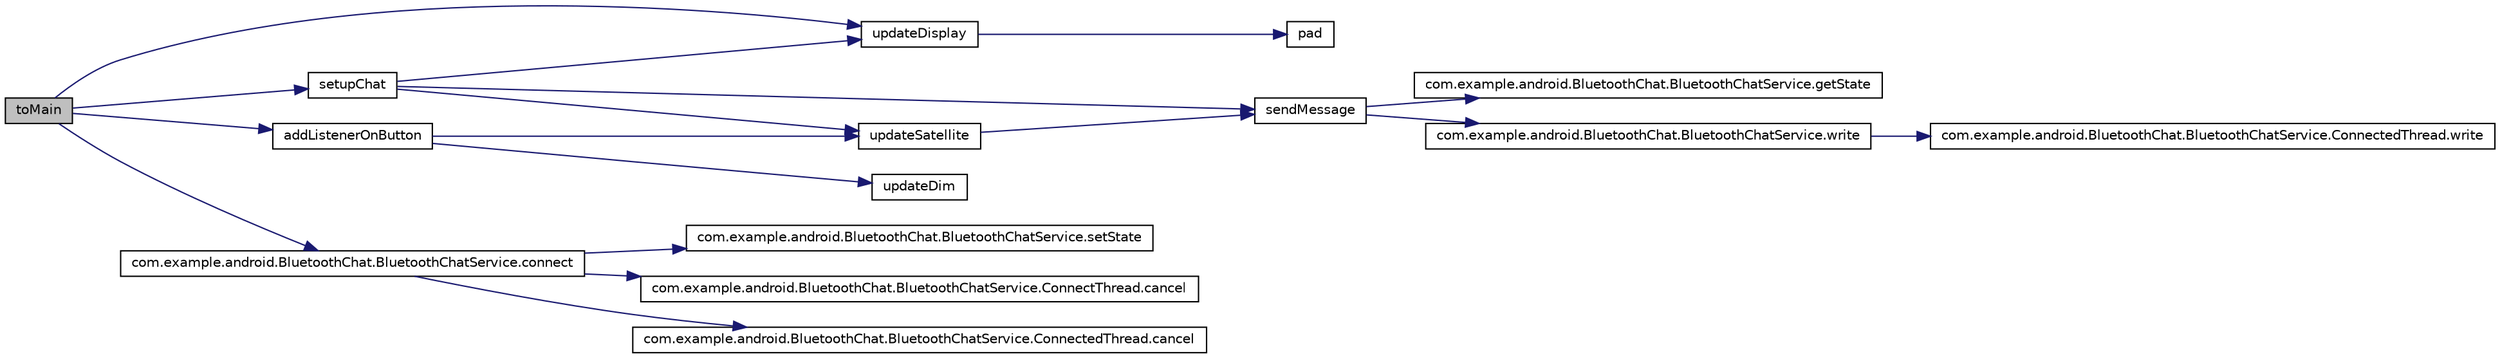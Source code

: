 digraph G
{
  edge [fontname="Helvetica",fontsize="10",labelfontname="Helvetica",labelfontsize="10"];
  node [fontname="Helvetica",fontsize="10",shape=record];
  rankdir="LR";
  Node1 [label="toMain",height=0.2,width=0.4,color="black", fillcolor="grey75", style="filled" fontcolor="black"];
  Node1 -> Node2 [color="midnightblue",fontsize="10",style="solid"];
  Node2 [label="setupChat",height=0.2,width=0.4,color="black", fillcolor="white", style="filled",URL="$classcom_1_1example_1_1android_1_1_bluetooth_chat_1_1_l_a_s_a_r_control.html#a5bb861876066eec2e7de8212bc5312b5"];
  Node2 -> Node3 [color="midnightblue",fontsize="10",style="solid"];
  Node3 [label="sendMessage",height=0.2,width=0.4,color="black", fillcolor="white", style="filled",URL="$classcom_1_1example_1_1android_1_1_bluetooth_chat_1_1_l_a_s_a_r_control.html#a6a8a2004434afabb628a490d0d5273f9"];
  Node3 -> Node4 [color="midnightblue",fontsize="10",style="solid"];
  Node4 [label="com.example.android.BluetoothChat.BluetoothChatService.getState",height=0.2,width=0.4,color="black", fillcolor="white", style="filled",URL="$classcom_1_1example_1_1android_1_1_bluetooth_chat_1_1_bluetooth_chat_service.html#a6a50c2d9aca011bf98c1ef858548b905"];
  Node3 -> Node5 [color="midnightblue",fontsize="10",style="solid"];
  Node5 [label="com.example.android.BluetoothChat.BluetoothChatService.write",height=0.2,width=0.4,color="black", fillcolor="white", style="filled",URL="$classcom_1_1example_1_1android_1_1_bluetooth_chat_1_1_bluetooth_chat_service.html#a8f39f71b4e3de075a0b64236eb5ec876"];
  Node5 -> Node6 [color="midnightblue",fontsize="10",style="solid"];
  Node6 [label="com.example.android.BluetoothChat.BluetoothChatService.ConnectedThread.write",height=0.2,width=0.4,color="black", fillcolor="white", style="filled",URL="$classcom_1_1example_1_1android_1_1_bluetooth_chat_1_1_bluetooth_chat_service_1_1_connected_thread.html#ae29f62e52ac434bc0b80facee55ff1c8"];
  Node2 -> Node7 [color="midnightblue",fontsize="10",style="solid"];
  Node7 [label="updateDisplay",height=0.2,width=0.4,color="black", fillcolor="white", style="filled",URL="$classcom_1_1example_1_1android_1_1_bluetooth_chat_1_1_l_a_s_a_r_control.html#ab7eb3c8c2e8604801ee00f11d3af8c3f"];
  Node7 -> Node8 [color="midnightblue",fontsize="10",style="solid"];
  Node8 [label="pad",height=0.2,width=0.4,color="black", fillcolor="white", style="filled",URL="$classcom_1_1example_1_1android_1_1_bluetooth_chat_1_1_l_a_s_a_r_control.html#ad6e6064f6c7bf4149b827c8882acc43c"];
  Node2 -> Node9 [color="midnightblue",fontsize="10",style="solid"];
  Node9 [label="updateSatellite",height=0.2,width=0.4,color="black", fillcolor="white", style="filled",URL="$classcom_1_1example_1_1android_1_1_bluetooth_chat_1_1_l_a_s_a_r_control.html#ab084bbab05e4d41e495608164e6bd56c"];
  Node9 -> Node3 [color="midnightblue",fontsize="10",style="solid"];
  Node1 -> Node10 [color="midnightblue",fontsize="10",style="solid"];
  Node10 [label="com.example.android.BluetoothChat.BluetoothChatService.connect",height=0.2,width=0.4,color="black", fillcolor="white", style="filled",URL="$classcom_1_1example_1_1android_1_1_bluetooth_chat_1_1_bluetooth_chat_service.html#a210e75ad8ad1a78004ee6fe643acd0aa"];
  Node10 -> Node11 [color="midnightblue",fontsize="10",style="solid"];
  Node11 [label="com.example.android.BluetoothChat.BluetoothChatService.ConnectThread.cancel",height=0.2,width=0.4,color="black", fillcolor="white", style="filled",URL="$classcom_1_1example_1_1android_1_1_bluetooth_chat_1_1_bluetooth_chat_service_1_1_connect_thread.html#a02d5fa6b14e221f3012a794b905be166"];
  Node10 -> Node12 [color="midnightblue",fontsize="10",style="solid"];
  Node12 [label="com.example.android.BluetoothChat.BluetoothChatService.ConnectedThread.cancel",height=0.2,width=0.4,color="black", fillcolor="white", style="filled",URL="$classcom_1_1example_1_1android_1_1_bluetooth_chat_1_1_bluetooth_chat_service_1_1_connected_thread.html#a02d5fa6b14e221f3012a794b905be166"];
  Node10 -> Node13 [color="midnightblue",fontsize="10",style="solid"];
  Node13 [label="com.example.android.BluetoothChat.BluetoothChatService.setState",height=0.2,width=0.4,color="black", fillcolor="white", style="filled",URL="$classcom_1_1example_1_1android_1_1_bluetooth_chat_1_1_bluetooth_chat_service.html#a09b77b92fc6c880860a3dbf4ab21e36c"];
  Node1 -> Node14 [color="midnightblue",fontsize="10",style="solid"];
  Node14 [label="addListenerOnButton",height=0.2,width=0.4,color="black", fillcolor="white", style="filled",URL="$classcom_1_1example_1_1android_1_1_bluetooth_chat_1_1_l_a_s_a_r_control.html#ae52c93cc72458772ce286f19d7cb6760"];
  Node14 -> Node15 [color="midnightblue",fontsize="10",style="solid"];
  Node15 [label="updateDim",height=0.2,width=0.4,color="black", fillcolor="white", style="filled",URL="$classcom_1_1example_1_1android_1_1_bluetooth_chat_1_1_l_a_s_a_r_control.html#ab4704f4dc963fbe366442390a52df041"];
  Node14 -> Node9 [color="midnightblue",fontsize="10",style="solid"];
  Node1 -> Node7 [color="midnightblue",fontsize="10",style="solid"];
}
